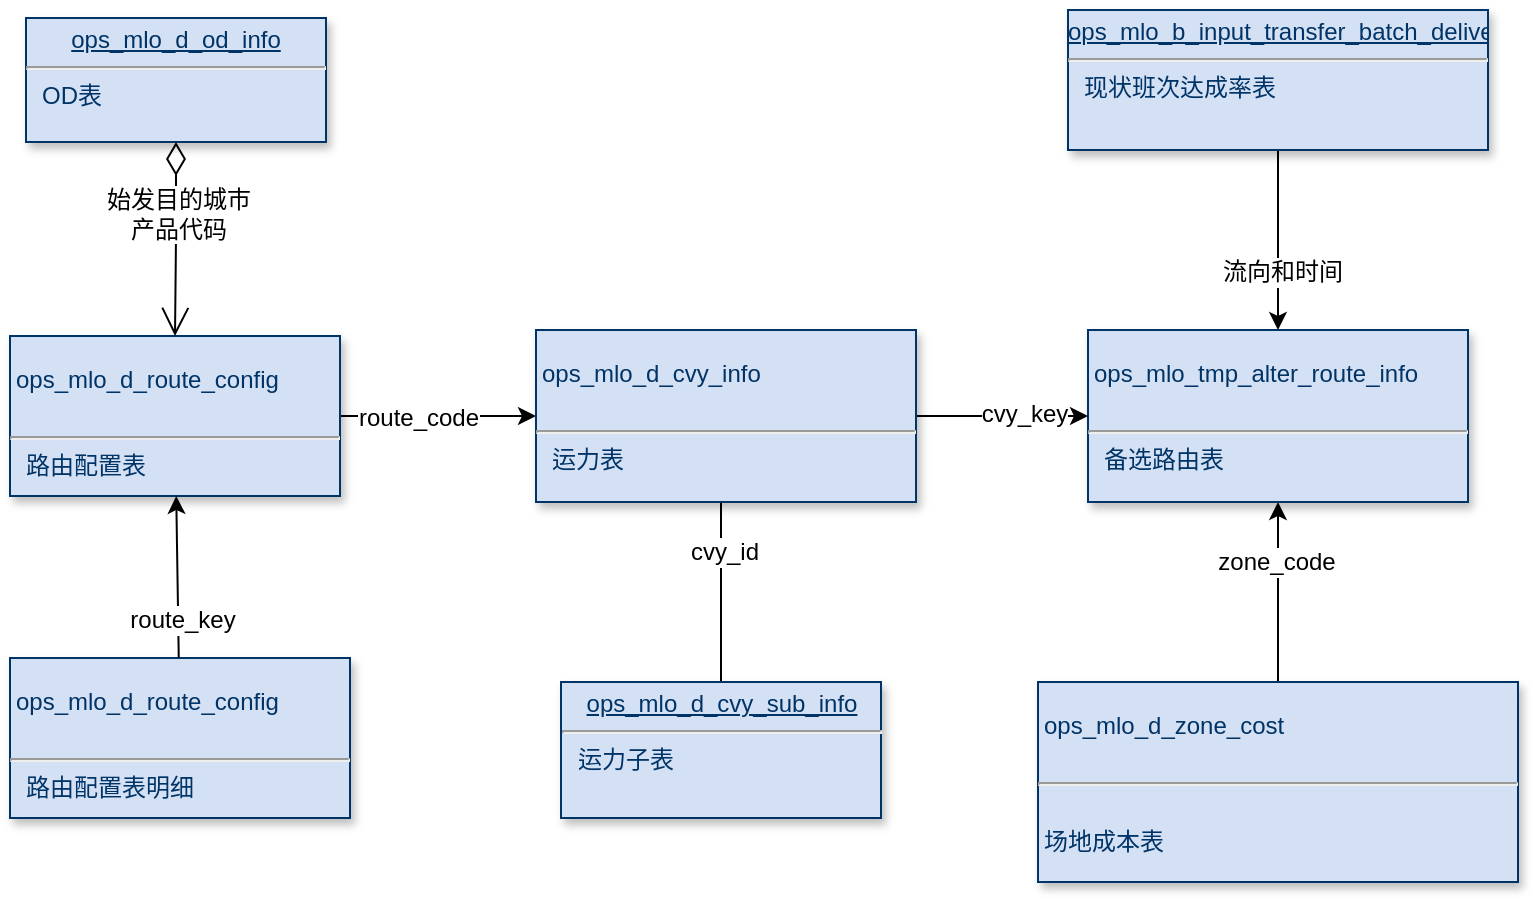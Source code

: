 <mxfile version="10.7.7" type="github"><diagram name="Page-1" id="efa7a0a1-bf9b-a30e-e6df-94a7791c09e9"><mxGraphModel dx="1372" dy="661" grid="1" gridSize="10" guides="1" tooltips="1" connect="1" arrows="1" fold="1" page="1" pageScale="1" pageWidth="826" pageHeight="1169" background="#ffffff" math="0" shadow="0"><root><mxCell id="0"/><mxCell id="1" parent="0"/><mxCell id="20" value="&lt;p style=&quot;margin: 0px ; margin-top: 4px ; text-align: center ; text-decoration: underline&quot;&gt;&lt;span lang=&quot;EN-US&quot;&gt;ops_mlo_d_cvy_info&lt;/span&gt;&lt;br&gt;&lt;/p&gt;&lt;hr&gt;&lt;p style=&quot;margin: 0px ; margin-left: 8px&quot;&gt;运力表&lt;/p&gt;" style="verticalAlign=top;align=left;overflow=fill;fontSize=12;fontFamily=Helvetica;html=1;strokeColor=#003366;shadow=1;fillColor=#D4E1F5;fontColor=#003366" parent="1" vertex="1"><mxGeometry x="307" y="288" width="157" height="50" as="geometry"/></mxCell><mxCell id="cjPwjvxdEYSug5Jg7PoT-135" style="edgeStyle=orthogonalEdgeStyle;rounded=0;orthogonalLoop=1;jettySize=auto;html=1;" parent="1" source="21" target="cjPwjvxdEYSug5Jg7PoT-133" edge="1"><mxGeometry relative="1" as="geometry"/></mxCell><mxCell id="cjPwjvxdEYSug5Jg7PoT-136" value="route_code" style="text;html=1;resizable=0;points=[];align=center;verticalAlign=middle;labelBackgroundColor=#ffffff;" parent="cjPwjvxdEYSug5Jg7PoT-135" vertex="1" connectable="0"><mxGeometry x="-0.2" y="-1" relative="1" as="geometry"><mxPoint as="offset"/></mxGeometry></mxCell><mxCell id="21" value="&lt;table&gt;&lt;tbody&gt;&lt;tr&gt;&lt;td valign=&quot;top&quot;&gt;&lt;p&gt;&lt;span lang=&quot;EN-US&quot;&gt;ops_mlo_d_route_config&lt;/span&gt;&lt;/p&gt;&lt;/td&gt;&lt;/tr&gt;&lt;/tbody&gt;&lt;/table&gt;&lt;hr&gt;&lt;p style=&quot;margin: 0px ; margin-left: 8px&quot;&gt;&lt;span&gt;路由配置表&lt;/span&gt;&lt;br&gt;&lt;/p&gt;" style="verticalAlign=top;align=left;overflow=fill;fontSize=12;fontFamily=Helvetica;html=1;strokeColor=#003366;shadow=1;fillColor=#D4E1F5;fontColor=#003366" parent="1" vertex="1"><mxGeometry x="30" y="273" width="165" height="80" as="geometry"/></mxCell><mxCell id="cjPwjvxdEYSug5Jg7PoT-127" style="edgeStyle=orthogonalEdgeStyle;rounded=0;orthogonalLoop=1;jettySize=auto;html=1;exitX=0.5;exitY=0;exitDx=0;exitDy=0;" parent="1" source="22" target="29" edge="1"><mxGeometry relative="1" as="geometry"/></mxCell><mxCell id="cjPwjvxdEYSug5Jg7PoT-128" value="zone_code" style="text;html=1;resizable=0;points=[];align=center;verticalAlign=middle;labelBackgroundColor=#ffffff;" parent="cjPwjvxdEYSug5Jg7PoT-127" vertex="1" connectable="0"><mxGeometry x="0.344" y="1" relative="1" as="geometry"><mxPoint as="offset"/></mxGeometry></mxCell><mxCell id="22" value="&lt;table&gt;&lt;tbody&gt;&lt;tr&gt;&lt;td valign=&quot;top&quot;&gt;&lt;p&gt;&lt;span lang=&quot;EN-US&quot;&gt;ops_mlo_d_zone_cost&lt;/span&gt;&lt;/p&gt;&lt;/td&gt;&lt;/tr&gt;&lt;/tbody&gt;&lt;/table&gt;&lt;hr&gt;&lt;table&gt;&lt;tbody&gt;&lt;tr&gt;&lt;td valign=&quot;top&quot;&gt;&lt;p&gt;&lt;span&gt;场地成本表&lt;/span&gt;&lt;/p&gt;&lt;/td&gt;&lt;/tr&gt;&lt;/tbody&gt;&lt;/table&gt;" style="verticalAlign=top;align=left;overflow=fill;fontSize=12;fontFamily=Helvetica;html=1;strokeColor=#003366;shadow=1;fillColor=#D4E1F5;fontColor=#003366" parent="1" vertex="1"><mxGeometry x="544" y="446" width="240" height="100" as="geometry"/></mxCell><mxCell id="cjPwjvxdEYSug5Jg7PoT-130" style="edgeStyle=orthogonalEdgeStyle;rounded=0;orthogonalLoop=1;jettySize=auto;html=1;" parent="1" source="24" target="20" edge="1"><mxGeometry relative="1" as="geometry"><mxPoint x="398" y="350" as="targetPoint"/></mxGeometry></mxCell><mxCell id="cjPwjvxdEYSug5Jg7PoT-131" value="cvy_id" style="text;html=1;resizable=0;points=[];align=center;verticalAlign=middle;labelBackgroundColor=#ffffff;" parent="cjPwjvxdEYSug5Jg7PoT-130" vertex="1" connectable="0"><mxGeometry x="0.204" relative="1" as="geometry"><mxPoint x="1" as="offset"/></mxGeometry></mxCell><mxCell id="24" value="&lt;p style=&quot;margin: 0px ; margin-top: 4px ; text-align: center ; text-decoration: underline&quot;&gt;&lt;span lang=&quot;EN-US&quot;&gt;ops_mlo_d_cvy_sub_info&lt;/span&gt;&lt;br&gt;&lt;/p&gt;&lt;hr&gt;&lt;p style=&quot;margin: 0px ; margin-left: 8px&quot;&gt;运力子表&lt;/p&gt;" style="verticalAlign=top;align=left;overflow=fill;fontSize=12;fontFamily=Helvetica;html=1;strokeColor=#003366;shadow=1;fillColor=#D4E1F5;fontColor=#003366" parent="1" vertex="1"><mxGeometry x="305.5" y="446" width="160" height="68" as="geometry"/></mxCell><mxCell id="25" value="&lt;p style=&quot;margin: 0px ; margin-top: 4px ; text-align: center ; text-decoration: underline&quot;&gt;&lt;span lang=&quot;EN-US&quot;&gt;ops_mlo_d_od_info&lt;/span&gt;&lt;br&gt;&lt;/p&gt;&lt;hr&gt;&lt;p style=&quot;margin: 0px ; margin-left: 8px&quot;&gt;OD表&lt;/p&gt;" style="verticalAlign=top;align=left;overflow=fill;fontSize=12;fontFamily=Helvetica;html=1;strokeColor=#003366;shadow=1;fillColor=#D4E1F5;fontColor=#003366" parent="1" vertex="1"><mxGeometry x="38" y="114" width="150" height="62" as="geometry"/></mxCell><mxCell id="29" value="&lt;table&gt;&lt;tbody&gt;&lt;tr&gt;&lt;td valign=&quot;top&quot;&gt;&lt;p&gt;&lt;span lang=&quot;EN-US&quot;&gt;ops_mlo_tmp_alter_route_info&lt;/span&gt;&lt;/p&gt;&lt;/td&gt;&lt;/tr&gt;&lt;/tbody&gt;&lt;/table&gt;&lt;hr&gt;&lt;p style=&quot;margin: 0px ; margin-left: 8px&quot;&gt;备选路由表&lt;/p&gt;" style="verticalAlign=top;align=left;overflow=fill;fontSize=12;fontFamily=Helvetica;html=1;strokeColor=#003366;shadow=1;fillColor=#D4E1F5;fontColor=#003366" parent="1" vertex="1"><mxGeometry x="569" y="270" width="190" height="86" as="geometry"/></mxCell><mxCell id="cjPwjvxdEYSug5Jg7PoT-137" style="edgeStyle=orthogonalEdgeStyle;rounded=0;orthogonalLoop=1;jettySize=auto;html=1;" parent="1" source="cjPwjvxdEYSug5Jg7PoT-133" target="29" edge="1"><mxGeometry relative="1" as="geometry"/></mxCell><mxCell id="cjPwjvxdEYSug5Jg7PoT-138" value="cvy_key" style="text;html=1;resizable=0;points=[];align=center;verticalAlign=middle;labelBackgroundColor=#ffffff;" parent="cjPwjvxdEYSug5Jg7PoT-137" vertex="1" connectable="0"><mxGeometry x="0.256" y="1" relative="1" as="geometry"><mxPoint as="offset"/></mxGeometry></mxCell><mxCell id="cjPwjvxdEYSug5Jg7PoT-133" value="&lt;table&gt;&lt;tbody&gt;&lt;tr&gt;&lt;td valign=&quot;top&quot;&gt;&lt;p&gt;&lt;span&gt;ops_mlo_d_cvy_info&lt;/span&gt;&lt;br&gt;&lt;/p&gt;&lt;/td&gt;&lt;/tr&gt;&lt;/tbody&gt;&lt;/table&gt;&lt;hr&gt;&lt;p style=&quot;margin: 0px ; margin-left: 8px&quot;&gt;运力表&lt;/p&gt;" style="verticalAlign=top;align=left;overflow=fill;fontSize=12;fontFamily=Helvetica;html=1;strokeColor=#003366;shadow=1;fillColor=#D4E1F5;fontColor=#003366" parent="1" vertex="1"><mxGeometry x="293" y="270" width="190" height="86" as="geometry"/></mxCell><mxCell id="cjPwjvxdEYSug5Jg7PoT-121" style="edgeStyle=orthogonalEdgeStyle;rounded=0;orthogonalLoop=1;jettySize=auto;html=1;" parent="1" source="35" target="29" edge="1"><mxGeometry relative="1" as="geometry"/></mxCell><mxCell id="cjPwjvxdEYSug5Jg7PoT-126" value="流向和时间" style="text;html=1;resizable=0;points=[];align=center;verticalAlign=middle;labelBackgroundColor=#ffffff;" parent="cjPwjvxdEYSug5Jg7PoT-121" vertex="1" connectable="0"><mxGeometry x="0.347" y="2" relative="1" as="geometry"><mxPoint as="offset"/></mxGeometry></mxCell><mxCell id="35" value="&lt;p style=&quot;margin: 0px ; margin-top: 4px ; text-align: center ; text-decoration: underline&quot;&gt;&lt;span lang=&quot;EN-US&quot;&gt;ops_mlo_b_input_transfer_batch_delivery&lt;/span&gt;&lt;br&gt;&lt;/p&gt;&lt;hr&gt;&lt;p style=&quot;margin: 0px ; margin-left: 8px&quot;&gt;&lt;span&gt;现状班次达成率表&lt;/span&gt;&lt;br&gt;&lt;/p&gt;" style="verticalAlign=top;align=left;overflow=fill;fontSize=12;fontFamily=Helvetica;html=1;strokeColor=#003366;shadow=1;fillColor=#D4E1F5;fontColor=#003366" parent="1" vertex="1"><mxGeometry x="559" y="110" width="210" height="70" as="geometry"/></mxCell><mxCell id="90" value="" style="endArrow=open;endSize=12;startArrow=diamondThin;startSize=14;startFill=0;edgeStyle=orthogonalEdgeStyle" parent="1" source="25" target="21" edge="1"><mxGeometry x="620" y="340" as="geometry"><mxPoint x="620" y="340" as="sourcePoint"/><mxPoint x="780" y="340" as="targetPoint"/></mxGeometry></mxCell><mxCell id="91" value="" style="resizable=0;align=left;verticalAlign=top;labelBackgroundColor=#ffffff;fontSize=10;strokeColor=#003366;shadow=1;fillColor=#D4E1F5;fontColor=#003366" parent="90" connectable="0" vertex="1"><mxGeometry x="-1" relative="1" as="geometry"><mxPoint y="28" as="offset"/></mxGeometry></mxCell><mxCell id="cjPwjvxdEYSug5Jg7PoT-132" value="始发目的城市&lt;br&gt;产品代码&lt;br&gt;" style="text;html=1;resizable=0;points=[];align=center;verticalAlign=middle;labelBackgroundColor=#ffffff;" parent="90" vertex="1" connectable="0"><mxGeometry relative="1" as="geometry"><mxPoint x="1" y="-13" as="offset"/></mxGeometry></mxCell><mxCell id="cjPwjvxdEYSug5Jg7PoT-115" value="&lt;table&gt;&lt;tbody&gt;&lt;tr&gt;&lt;td valign=&quot;top&quot;&gt;&lt;p&gt;&lt;span lang=&quot;EN-US&quot;&gt;ops_mlo_d_route_config&lt;/span&gt;&lt;/p&gt;&lt;/td&gt;&lt;/tr&gt;&lt;/tbody&gt;&lt;/table&gt;&lt;hr&gt;&lt;p style=&quot;margin: 0px ; margin-left: 8px&quot;&gt;&lt;span&gt;路由配置表明细&lt;/span&gt;&lt;br&gt;&lt;/p&gt;" style="verticalAlign=top;align=left;overflow=fill;fontSize=12;fontFamily=Helvetica;html=1;strokeColor=#003366;shadow=1;fillColor=#D4E1F5;fontColor=#003366" parent="1" vertex="1"><mxGeometry x="30" y="434" width="170" height="80" as="geometry"/></mxCell><mxCell id="cjPwjvxdEYSug5Jg7PoT-118" value="" style="endArrow=classic;html=1;" parent="1" source="cjPwjvxdEYSug5Jg7PoT-115" target="21" edge="1"><mxGeometry width="50" height="50" relative="1" as="geometry"><mxPoint x="110" y="446.5" as="sourcePoint"/><mxPoint x="160" y="396.5" as="targetPoint"/></mxGeometry></mxCell><mxCell id="cjPwjvxdEYSug5Jg7PoT-124" value="route_key&lt;br&gt;" style="text;html=1;resizable=0;points=[];align=center;verticalAlign=middle;labelBackgroundColor=#ffffff;" parent="cjPwjvxdEYSug5Jg7PoT-118" vertex="1" connectable="0"><mxGeometry x="-0.513" y="-2" relative="1" as="geometry"><mxPoint as="offset"/></mxGeometry></mxCell></root></mxGraphModel></diagram></mxfile>